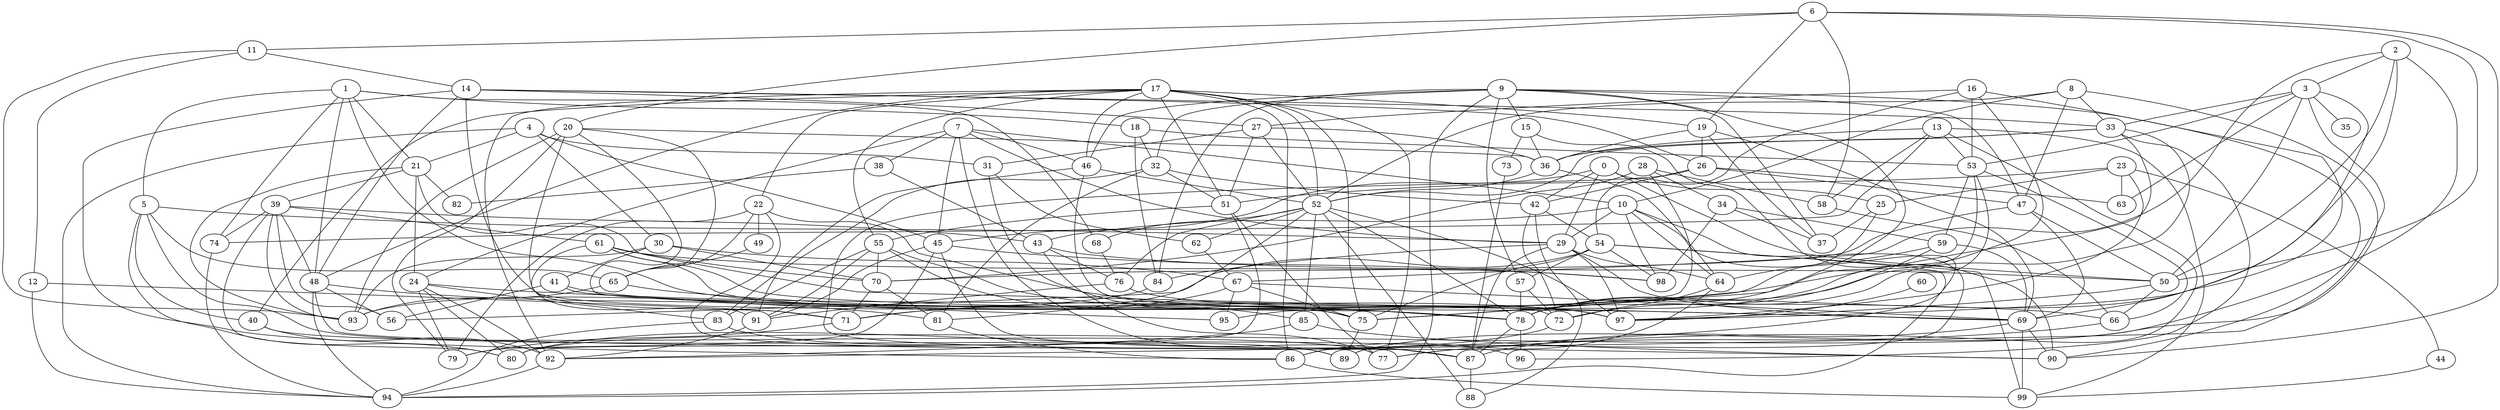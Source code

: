 strict graph "gnp_random_graph(100,0.06)" {
0;
1;
2;
3;
4;
5;
6;
7;
8;
9;
10;
11;
12;
13;
14;
15;
16;
17;
18;
19;
20;
21;
22;
23;
24;
25;
26;
27;
28;
29;
30;
31;
32;
33;
34;
35;
36;
37;
38;
39;
40;
41;
42;
43;
44;
45;
46;
47;
48;
49;
50;
51;
52;
53;
54;
55;
56;
57;
58;
59;
60;
61;
62;
63;
64;
65;
66;
67;
68;
69;
70;
71;
72;
73;
74;
75;
76;
77;
78;
79;
80;
81;
82;
83;
84;
85;
86;
87;
88;
89;
90;
91;
92;
93;
94;
95;
96;
97;
98;
99;
0 -- 25  [is_available=True, prob="0.809129211195"];
0 -- 42  [is_available=True, prob="0.130237674744"];
0 -- 50  [is_available=True, prob="1.0"];
0 -- 29  [is_available=True, prob="0.29141389054"];
0 -- 45  [is_available=True, prob="0.358312249806"];
1 -- 97  [is_available=True, prob="1.0"];
1 -- 68  [is_available=True, prob="0.337364293562"];
1 -- 5  [is_available=True, prob="1.0"];
1 -- 74  [is_available=True, prob="0.27199120017"];
1 -- 48  [is_available=True, prob="1.0"];
1 -- 18  [is_available=True, prob="0.0378306583429"];
1 -- 21  [is_available=True, prob="1.0"];
2 -- 67  [is_available=True, prob="1.0"];
2 -- 80  [is_available=True, prob="0.564739160899"];
2 -- 50  [is_available=True, prob="0.60792839972"];
2 -- 3  [is_available=True, prob="0.822333311277"];
2 -- 78  [is_available=True, prob="1.0"];
3 -- 33  [is_available=True, prob="1.0"];
3 -- 35  [is_available=True, prob="0.261685518541"];
3 -- 97  [is_available=True, prob="1.0"];
3 -- 50  [is_available=True, prob="0.333115630511"];
3 -- 53  [is_available=True, prob="0.286585984046"];
3 -- 92  [is_available=True, prob="0.468089735859"];
3 -- 63  [is_available=True, prob="0.373597885361"];
4 -- 45  [is_available=True, prob="0.119850011564"];
4 -- 94  [is_available=True, prob="0.684813448992"];
4 -- 21  [is_available=True, prob="0.483369996342"];
4 -- 30  [is_available=True, prob="0.71689932184"];
4 -- 31  [is_available=True, prob="0.739789312605"];
5 -- 96  [is_available=True, prob="1.0"];
5 -- 65  [is_available=True, prob="0.544142654591"];
5 -- 40  [is_available=True, prob="0.887327533605"];
5 -- 80  [is_available=True, prob="0.0758831999542"];
5 -- 29  [is_available=True, prob="0.0760559139667"];
6 -- 11  [is_available=True, prob="0.561107394912"];
6 -- 50  [is_available=True, prob="0.613780699009"];
6 -- 19  [is_available=True, prob="0.158578201578"];
6 -- 20  [is_available=True, prob="0.276169411253"];
6 -- 90  [is_available=True, prob="0.277706010095"];
6 -- 58  [is_available=True, prob="0.398204819241"];
7 -- 38  [is_available=True, prob="0.0178942785018"];
7 -- 10  [is_available=True, prob="0.628525970119"];
7 -- 45  [is_available=True, prob="0.224478598871"];
7 -- 46  [is_available=True, prob="0.0585833036741"];
7 -- 87  [is_available=True, prob="0.241009981245"];
7 -- 24  [is_available=True, prob="1.0"];
7 -- 29  [is_available=True, prob="0.303899695605"];
8 -- 33  [is_available=True, prob="0.376468552235"];
8 -- 10  [is_available=True, prob="1.0"];
8 -- 52  [is_available=True, prob="0.718917912545"];
8 -- 89  [is_available=True, prob="0.227919495598"];
8 -- 47  [is_available=True, prob="0.0197020538795"];
9 -- 32  [is_available=True, prob="0.350072183274"];
9 -- 37  [is_available=True, prob="0.208186920981"];
9 -- 46  [is_available=True, prob="0.915098539553"];
9 -- 47  [is_available=True, prob="1.0"];
9 -- 84  [is_available=True, prob="0.894686081597"];
9 -- 78  [is_available=True, prob="1.0"];
9 -- 57  [is_available=True, prob="0.480321910111"];
9 -- 90  [is_available=True, prob="0.0546084416012"];
9 -- 15  [is_available=True, prob="0.581817323671"];
9 -- 94  [is_available=True, prob="0.399863321154"];
10 -- 64  [is_available=True, prob="0.71499416416"];
10 -- 98  [is_available=True, prob="0.455457860444"];
10 -- 43  [is_available=True, prob="0.772265078713"];
10 -- 86  [is_available=True, prob="1.0"];
10 -- 89  [is_available=True, prob="1.0"];
10 -- 29  [is_available=True, prob="0.285725940407"];
11 -- 12  [is_available=True, prob="0.701584084608"];
11 -- 14  [is_available=True, prob="0.896609632625"];
11 -- 93  [is_available=True, prob="1.0"];
12 -- 94  [is_available=True, prob="0.785036729817"];
12 -- 71  [is_available=True, prob="0.322092293796"];
13 -- 99  [is_available=True, prob="1.0"];
13 -- 36  [is_available=True, prob="0.375595203903"];
13 -- 74  [is_available=True, prob="0.486949151116"];
13 -- 77  [is_available=True, prob="0.552048705672"];
13 -- 53  [is_available=True, prob="0.246783873898"];
13 -- 58  [is_available=True, prob="0.328248821005"];
14 -- 33  [is_available=True, prob="0.183044487447"];
14 -- 75  [is_available=True, prob="0.754210109974"];
14 -- 48  [is_available=True, prob="0.06480132233"];
14 -- 86  [is_available=True, prob="1.0"];
14 -- 26  [is_available=True, prob="0.797430185835"];
14 -- 27  [is_available=True, prob="1.0"];
15 -- 90  [is_available=True, prob="0.597929771242"];
15 -- 36  [is_available=True, prob="1.0"];
15 -- 73  [is_available=True, prob="0.592837290865"];
16 -- 75  [is_available=True, prob="0.589225593354"];
16 -- 27  [is_available=True, prob="0.245491380339"];
16 -- 53  [is_available=True, prob="0.997676495079"];
16 -- 54  [is_available=True, prob="1.0"];
16 -- 69  [is_available=True, prob="0.501461010986"];
17 -- 51  [is_available=True, prob="0.136053098076"];
17 -- 86  [is_available=True, prob="0.90676305428"];
17 -- 40  [is_available=True, prob="0.457716983205"];
17 -- 75  [is_available=True, prob="0.227529128731"];
17 -- 77  [is_available=True, prob="0.995601264257"];
17 -- 46  [is_available=True, prob="0.757100630928"];
17 -- 48  [is_available=True, prob="0.882991628194"];
17 -- 19  [is_available=True, prob="0.320616073212"];
17 -- 52  [is_available=True, prob="1.0"];
17 -- 22  [is_available=True, prob="1.0"];
17 -- 55  [is_available=True, prob="1.0"];
17 -- 92  [is_available=True, prob="0.476820576658"];
18 -- 32  [is_available=True, prob="0.89863046788"];
18 -- 84  [is_available=True, prob="0.455648946831"];
18 -- 53  [is_available=True, prob="1.0"];
19 -- 36  [is_available=True, prob="1.0"];
19 -- 37  [is_available=True, prob="0.899178979187"];
19 -- 26  [is_available=True, prob="0.931585926099"];
19 -- 69  [is_available=True, prob="1.0"];
20 -- 65  [is_available=True, prob="0.520003689331"];
20 -- 36  [is_available=True, prob="0.682524354471"];
20 -- 71  [is_available=True, prob="1.0"];
20 -- 78  [is_available=True, prob="1.0"];
20 -- 79  [is_available=True, prob="0.464168459222"];
20 -- 93  [is_available=True, prob="0.0425960265316"];
21 -- 69  [is_available=True, prob="0.973298636182"];
21 -- 39  [is_available=True, prob="0.962537209408"];
21 -- 82  [is_available=True, prob="1.0"];
21 -- 24  [is_available=True, prob="0.734166178689"];
21 -- 93  [is_available=True, prob="0.579898898275"];
22 -- 65  [is_available=True, prob="0.684762663957"];
22 -- 49  [is_available=True, prob="0.687235280965"];
22 -- 78  [is_available=True, prob="0.689246114647"];
22 -- 79  [is_available=True, prob="0.394499712261"];
22 -- 89  [is_available=True, prob="0.689676505455"];
23 -- 25  [is_available=True, prob="0.0276260136649"];
23 -- 51  [is_available=True, prob="0.119962497386"];
23 -- 44  [is_available=True, prob="1.0"];
23 -- 97  [is_available=True, prob="0.300461431143"];
23 -- 63  [is_available=True, prob="0.92446560648"];
24 -- 78  [is_available=True, prob="1.0"];
24 -- 79  [is_available=True, prob="0.447366008801"];
24 -- 80  [is_available=True, prob="0.438088509996"];
24 -- 83  [is_available=True, prob="0.555772113943"];
24 -- 92  [is_available=True, prob="0.293234352577"];
25 -- 75  [is_available=True, prob="0.336320466867"];
25 -- 37  [is_available=True, prob="0.577315054154"];
26 -- 42  [is_available=True, prob="0.745029792044"];
26 -- 47  [is_available=True, prob="0.383729379581"];
26 -- 87  [is_available=True, prob="0.0573746388815"];
26 -- 63  [is_available=True, prob="1.0"];
27 -- 36  [is_available=True, prob="0.657181539903"];
27 -- 51  [is_available=True, prob="0.256384605327"];
27 -- 52  [is_available=True, prob="0.147404640781"];
27 -- 31  [is_available=True, prob="0.56539039396"];
28 -- 34  [is_available=True, prob="1.0"];
28 -- 58  [is_available=True, prob="0.268279371352"];
28 -- 70  [is_available=True, prob="0.112582955344"];
28 -- 95  [is_available=True, prob="0.764577734396"];
29 -- 64  [is_available=True, prob="1.0"];
29 -- 97  [is_available=True, prob="0.824770792663"];
29 -- 84  [is_available=True, prob="0.996916357316"];
29 -- 87  [is_available=True, prob="0.386231314192"];
29 -- 69  [is_available=True, prob="0.927491911639"];
30 -- 41  [is_available=True, prob="1.0"];
30 -- 67  [is_available=True, prob="0.235765772446"];
30 -- 93  [is_available=True, prob="0.0921714749929"];
30 -- 70  [is_available=True, prob="1.0"];
31 -- 75  [is_available=True, prob="0.120331810983"];
31 -- 62  [is_available=True, prob="0.51884753592"];
32 -- 51  [is_available=True, prob="1.0"];
32 -- 42  [is_available=True, prob="1.0"];
32 -- 81  [is_available=True, prob="0.0347158509353"];
32 -- 83  [is_available=True, prob="0.473557463121"];
33 -- 96  [is_available=True, prob="0.978045547873"];
33 -- 36  [is_available=True, prob="0.0791083878995"];
33 -- 71  [is_available=True, prob="0.718223064013"];
33 -- 52  [is_available=True, prob="0.574422876881"];
33 -- 78  [is_available=True, prob="0.40792673811"];
34 -- 98  [is_available=True, prob="0.81295132408"];
34 -- 59  [is_available=True, prob="0.932268639443"];
34 -- 37  [is_available=True, prob="0.701974315067"];
36 -- 64  [is_available=True, prob="0.973072457002"];
36 -- 52  [is_available=True, prob="0.136280857881"];
38 -- 82  [is_available=True, prob="0.596766199952"];
38 -- 43  [is_available=True, prob="0.334698468617"];
39 -- 80  [is_available=True, prob="0.563228559372"];
39 -- 74  [is_available=True, prob="0.135424293618"];
39 -- 43  [is_available=True, prob="0.262443809236"];
39 -- 93  [is_available=True, prob="1.0"];
39 -- 48  [is_available=True, prob="1.0"];
39 -- 56  [is_available=True, prob="0.142514318386"];
39 -- 61  [is_available=True, prob="1.0"];
40 -- 92  [is_available=True, prob="0.594002858976"];
40 -- 77  [is_available=True, prob="0.82631275398"];
41 -- 56  [is_available=True, prob="0.0911678429413"];
41 -- 66  [is_available=True, prob="0.0250419874092"];
41 -- 95  [is_available=True, prob="0.12386734593"];
42 -- 72  [is_available=True, prob="1.0"];
42 -- 54  [is_available=True, prob="1.0"];
42 -- 88  [is_available=True, prob="0.548666382179"];
43 -- 76  [is_available=True, prob="1.0"];
43 -- 77  [is_available=True, prob="0.683994209459"];
43 -- 50  [is_available=True, prob="0.765323423714"];
44 -- 99  [is_available=True, prob="0.872048623618"];
45 -- 98  [is_available=True, prob="0.900859731009"];
45 -- 79  [is_available=True, prob="1.0"];
45 -- 87  [is_available=True, prob="0.0604918191076"];
45 -- 91  [is_available=True, prob="0.163484758783"];
46 -- 72  [is_available=True, prob="0.763585324051"];
46 -- 52  [is_available=True, prob="0.451267837045"];
46 -- 91  [is_available=True, prob="0.535681131491"];
47 -- 69  [is_available=True, prob="0.286284778157"];
47 -- 70  [is_available=True, prob="0.810300001656"];
47 -- 50  [is_available=True, prob="1.0"];
48 -- 81  [is_available=True, prob="0.498270036816"];
48 -- 56  [is_available=True, prob="0.600992774268"];
48 -- 90  [is_available=True, prob="0.586738979991"];
48 -- 94  [is_available=True, prob="0.260196377967"];
49 -- 65  [is_available=True, prob="0.729832017824"];
50 -- 97  [is_available=True, prob="0.390377477926"];
50 -- 66  [is_available=True, prob="0.585395352449"];
51 -- 77  [is_available=True, prob="1.0"];
51 -- 80  [is_available=True, prob="0.954000606587"];
51 -- 55  [is_available=True, prob="1.0"];
52 -- 81  [is_available=True, prob="0.971721420793"];
52 -- 97  [is_available=True, prob="0.945605631419"];
52 -- 76  [is_available=True, prob="0.318540145793"];
52 -- 78  [is_available=True, prob="1.0"];
52 -- 88  [is_available=True, prob="0.529202295582"];
52 -- 68  [is_available=True, prob="0.60653004518"];
52 -- 62  [is_available=True, prob="0.446678487226"];
52 -- 85  [is_available=True, prob="0.394428544271"];
53 -- 66  [is_available=True, prob="0.334435383012"];
53 -- 75  [is_available=True, prob="0.875092406263"];
53 -- 78  [is_available=True, prob="0.651951019738"];
53 -- 59  [is_available=True, prob="0.901143494407"];
54 -- 98  [is_available=True, prob="1.0"];
54 -- 99  [is_available=True, prob="0.625633031358"];
54 -- 75  [is_available=True, prob="1.0"];
54 -- 56  [is_available=True, prob="0.527116309173"];
54 -- 57  [is_available=True, prob="0.597044865365"];
54 -- 94  [is_available=True, prob="0.962065133776"];
55 -- 70  [is_available=True, prob="1.0"];
55 -- 75  [is_available=True, prob="0.232436256917"];
55 -- 83  [is_available=True, prob="0.957025347816"];
55 -- 85  [is_available=True, prob="1.0"];
55 -- 91  [is_available=True, prob="0.664214087746"];
57 -- 72  [is_available=True, prob="0.56013766124"];
57 -- 78  [is_available=True, prob="0.732359411889"];
58 -- 66  [is_available=True, prob="1.0"];
59 -- 64  [is_available=True, prob="0.267759816351"];
59 -- 72  [is_available=True, prob="0.269623415041"];
59 -- 69  [is_available=True, prob="0.729594560636"];
60 -- 97  [is_available=True, prob="0.108921485487"];
61 -- 97  [is_available=True, prob="0.336895611222"];
61 -- 98  [is_available=True, prob="0.920546944455"];
61 -- 69  [is_available=True, prob="0.396928484059"];
61 -- 70  [is_available=True, prob="0.677054011564"];
61 -- 91  [is_available=True, prob="0.36742454225"];
62 -- 67  [is_available=True, prob="0.780776194566"];
64 -- 72  [is_available=True, prob="0.181216837353"];
64 -- 86  [is_available=True, prob="1.0"];
65 -- 78  [is_available=True, prob="0.487233157436"];
65 -- 93  [is_available=True, prob="0.0643204206042"];
66 -- 77  [is_available=True, prob="0.8957318368"];
67 -- 69  [is_available=True, prob="0.774722533738"];
67 -- 71  [is_available=True, prob="0.88105373847"];
67 -- 75  [is_available=True, prob="0.754949548229"];
67 -- 95  [is_available=True, prob="0.299928645401"];
68 -- 76  [is_available=True, prob="0.574881174895"];
69 -- 99  [is_available=True, prob="1.0"];
69 -- 87  [is_available=True, prob="0.497867932615"];
69 -- 90  [is_available=True, prob="1.0"];
70 -- 71  [is_available=True, prob="0.442192263182"];
70 -- 81  [is_available=True, prob="0.143261726701"];
71 -- 79  [is_available=True, prob="0.130331967404"];
72 -- 80  [is_available=True, prob="1.0"];
73 -- 87  [is_available=True, prob="1.0"];
74 -- 94  [is_available=True, prob="0.144913806828"];
75 -- 89  [is_available=True, prob="1.0"];
76 -- 91  [is_available=True, prob="0.789836969152"];
76 -- 97  [is_available=True, prob="0.417425245726"];
78 -- 96  [is_available=True, prob="0.511631304557"];
78 -- 87  [is_available=True, prob="0.918634647366"];
81 -- 86  [is_available=True, prob="0.72670338482"];
83 -- 94  [is_available=True, prob="0.336365962267"];
83 -- 89  [is_available=True, prob="0.661691855124"];
84 -- 93  [is_available=True, prob="0.644703502336"];
85 -- 92  [is_available=True, prob="0.404937803426"];
85 -- 90  [is_available=True, prob="1.0"];
86 -- 99  [is_available=True, prob="1.0"];
87 -- 88  [is_available=True, prob="0.107523061292"];
91 -- 92  [is_available=True, prob="0.149687395839"];
92 -- 94  [is_available=True, prob="0.227100064214"];
}
